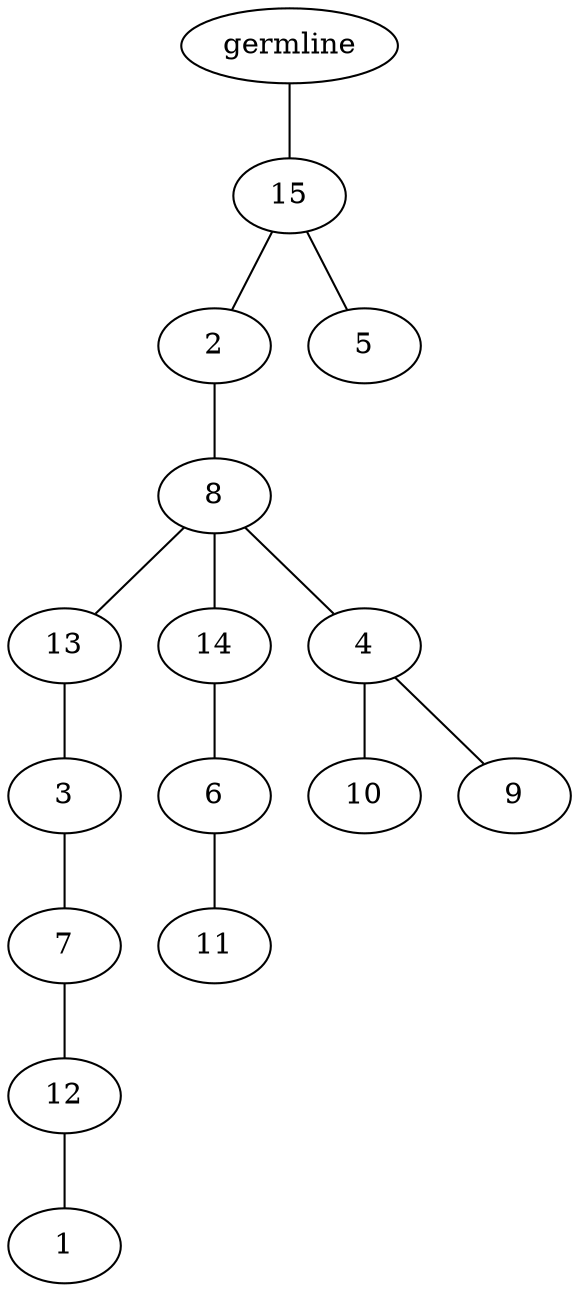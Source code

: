 graph tree {
    "140025323599616" [label="germline"];
    "140025323601632" [label="15"];
    "140025323475488" [label="2"];
    "140025323476592" [label="8"];
    "140025323477168" [label="13"];
    "140025323477648" [label="3"];
    "140025323525744" [label="7"];
    "140025323526032" [label="12"];
    "140025323526320" [label="1"];
    "140025323478176" [label="14"];
    "140025323477456" [label="6"];
    "140025323478416" [label="11"];
    "140025323477264" [label="4"];
    "140025323478512" [label="10"];
    "140025323478992" [label="9"];
    "140025323477600" [label="5"];
    "140025323599616" -- "140025323601632";
    "140025323601632" -- "140025323475488";
    "140025323601632" -- "140025323477600";
    "140025323475488" -- "140025323476592";
    "140025323476592" -- "140025323477168";
    "140025323476592" -- "140025323478176";
    "140025323476592" -- "140025323477264";
    "140025323477168" -- "140025323477648";
    "140025323477648" -- "140025323525744";
    "140025323525744" -- "140025323526032";
    "140025323526032" -- "140025323526320";
    "140025323478176" -- "140025323477456";
    "140025323477456" -- "140025323478416";
    "140025323477264" -- "140025323478512";
    "140025323477264" -- "140025323478992";
}
